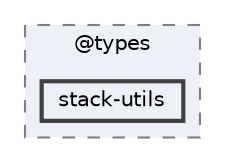 digraph "pkiclassroomrescheduler/src/main/frontend/node_modules/@types/stack-utils"
{
 // LATEX_PDF_SIZE
  bgcolor="transparent";
  edge [fontname=Helvetica,fontsize=10,labelfontname=Helvetica,labelfontsize=10];
  node [fontname=Helvetica,fontsize=10,shape=box,height=0.2,width=0.4];
  compound=true
  subgraph clusterdir_4e994157bc6d0b5f80f6b9b3b1e8b410 {
    graph [ bgcolor="#edf0f7", pencolor="grey50", label="@types", fontname=Helvetica,fontsize=10 style="filled,dashed", URL="dir_4e994157bc6d0b5f80f6b9b3b1e8b410.html",tooltip=""]
  dir_c2ea6db3b6562cb7b4b9363e5fa85ba7 [label="stack-utils", fillcolor="#edf0f7", color="grey25", style="filled,bold", URL="dir_c2ea6db3b6562cb7b4b9363e5fa85ba7.html",tooltip=""];
  }
}
